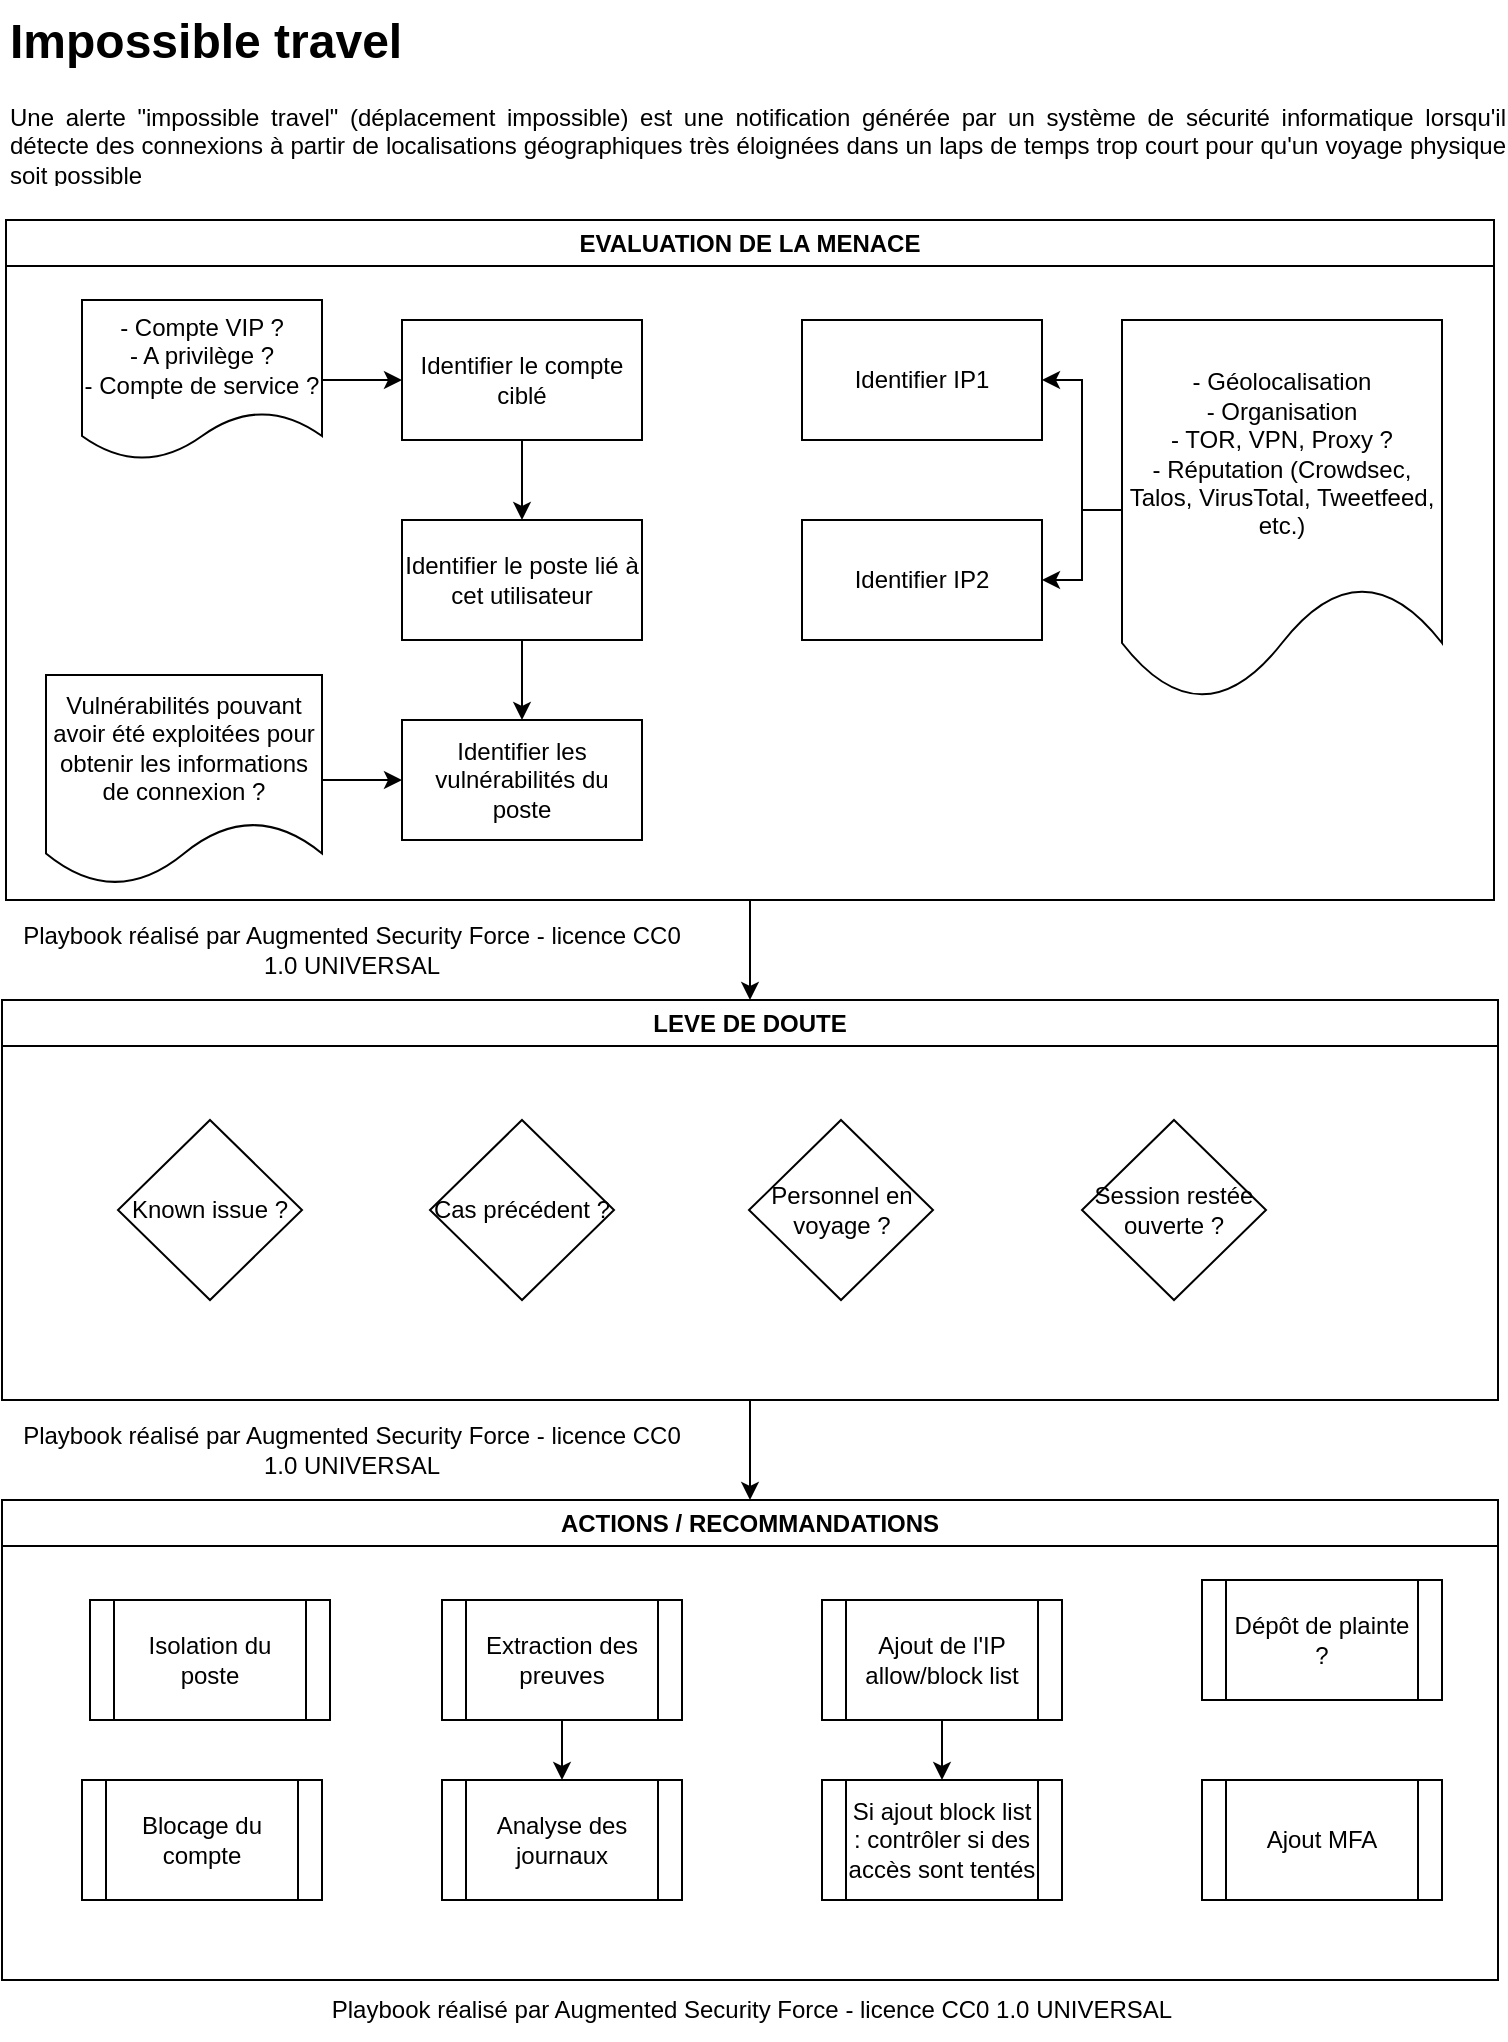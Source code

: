 <mxfile version="24.4.13" type="device">
  <diagram name="Page-1" id="CjLOe4V9ebsm1JbyDw8e">
    <mxGraphModel dx="2033" dy="1118" grid="1" gridSize="10" guides="1" tooltips="1" connect="1" arrows="1" fold="1" page="1" pageScale="1" pageWidth="827" pageHeight="1169" math="0" shadow="0">
      <root>
        <mxCell id="0" />
        <mxCell id="1" parent="0" />
        <mxCell id="uL-nkyylZmNSroSCcU0p-44" value="" style="edgeStyle=orthogonalEdgeStyle;rounded=0;orthogonalLoop=1;jettySize=auto;html=1;" edge="1" parent="1" source="uL-nkyylZmNSroSCcU0p-2" target="uL-nkyylZmNSroSCcU0p-3">
          <mxGeometry relative="1" as="geometry" />
        </mxCell>
        <mxCell id="uL-nkyylZmNSroSCcU0p-2" value="Identifier le compte ciblé" style="rounded=0;whiteSpace=wrap;html=1;" vertex="1" parent="1">
          <mxGeometry x="240" y="190" width="120" height="60" as="geometry" />
        </mxCell>
        <mxCell id="uL-nkyylZmNSroSCcU0p-9" value="" style="edgeStyle=orthogonalEdgeStyle;rounded=0;orthogonalLoop=1;jettySize=auto;html=1;" edge="1" parent="1" source="uL-nkyylZmNSroSCcU0p-3" target="uL-nkyylZmNSroSCcU0p-8">
          <mxGeometry relative="1" as="geometry" />
        </mxCell>
        <mxCell id="uL-nkyylZmNSroSCcU0p-3" value="Identifier le poste lié à cet utilisateur" style="rounded=0;whiteSpace=wrap;html=1;" vertex="1" parent="1">
          <mxGeometry x="240" y="290" width="120" height="60" as="geometry" />
        </mxCell>
        <mxCell id="uL-nkyylZmNSroSCcU0p-4" value="Identifier IP1" style="rounded=0;whiteSpace=wrap;html=1;" vertex="1" parent="1">
          <mxGeometry x="440" y="190" width="120" height="60" as="geometry" />
        </mxCell>
        <mxCell id="uL-nkyylZmNSroSCcU0p-5" value="Identifier IP2" style="rounded=0;whiteSpace=wrap;html=1;" vertex="1" parent="1">
          <mxGeometry x="440" y="290" width="120" height="60" as="geometry" />
        </mxCell>
        <mxCell id="uL-nkyylZmNSroSCcU0p-12" style="edgeStyle=orthogonalEdgeStyle;rounded=0;orthogonalLoop=1;jettySize=auto;html=1;entryX=0;entryY=0.5;entryDx=0;entryDy=0;" edge="1" parent="1" source="uL-nkyylZmNSroSCcU0p-6" target="uL-nkyylZmNSroSCcU0p-2">
          <mxGeometry relative="1" as="geometry" />
        </mxCell>
        <mxCell id="uL-nkyylZmNSroSCcU0p-13" style="edgeStyle=orthogonalEdgeStyle;rounded=0;orthogonalLoop=1;jettySize=auto;html=1;entryX=1;entryY=0.5;entryDx=0;entryDy=0;" edge="1" parent="1" source="uL-nkyylZmNSroSCcU0p-7" target="uL-nkyylZmNSroSCcU0p-4">
          <mxGeometry relative="1" as="geometry" />
        </mxCell>
        <mxCell id="uL-nkyylZmNSroSCcU0p-14" style="edgeStyle=orthogonalEdgeStyle;rounded=0;orthogonalLoop=1;jettySize=auto;html=1;entryX=1;entryY=0.5;entryDx=0;entryDy=0;" edge="1" parent="1" source="uL-nkyylZmNSroSCcU0p-7" target="uL-nkyylZmNSroSCcU0p-5">
          <mxGeometry relative="1" as="geometry" />
        </mxCell>
        <mxCell id="uL-nkyylZmNSroSCcU0p-7" value="- Géolocalisation&lt;br&gt;- Organisation&lt;br&gt;- TOR, VPN, Proxy ?&lt;br&gt;- Réputation (Crowdsec, Talos, VirusTotal, Tweetfeed, etc.)" style="shape=document;whiteSpace=wrap;html=1;boundedLbl=1;" vertex="1" parent="1">
          <mxGeometry x="600" y="190" width="160" height="190" as="geometry" />
        </mxCell>
        <mxCell id="uL-nkyylZmNSroSCcU0p-8" value="Identifier les vulnérabilités du poste" style="rounded=0;whiteSpace=wrap;html=1;" vertex="1" parent="1">
          <mxGeometry x="240" y="390" width="120" height="60" as="geometry" />
        </mxCell>
        <mxCell id="uL-nkyylZmNSroSCcU0p-17" style="edgeStyle=orthogonalEdgeStyle;rounded=0;orthogonalLoop=1;jettySize=auto;html=1;entryX=0.5;entryY=0;entryDx=0;entryDy=0;" edge="1" parent="1" source="uL-nkyylZmNSroSCcU0p-10" target="uL-nkyylZmNSroSCcU0p-15">
          <mxGeometry relative="1" as="geometry" />
        </mxCell>
        <mxCell id="uL-nkyylZmNSroSCcU0p-10" value="EVALUATION DE LA MENACE" style="swimlane;whiteSpace=wrap;html=1;" vertex="1" parent="1">
          <mxGeometry x="42" y="140" width="744" height="340" as="geometry" />
        </mxCell>
        <mxCell id="uL-nkyylZmNSroSCcU0p-6" value="- Compte VIP ? &lt;br&gt;- A privilège ? &lt;br&gt;- Compte de service ?" style="shape=document;whiteSpace=wrap;html=1;boundedLbl=1;" vertex="1" parent="uL-nkyylZmNSroSCcU0p-10">
          <mxGeometry x="38" y="40" width="120" height="80" as="geometry" />
        </mxCell>
        <mxCell id="uL-nkyylZmNSroSCcU0p-41" value="Vulnérabilités pouvant avoir été exploitées pour obtenir les informations de connexion ?" style="shape=document;whiteSpace=wrap;html=1;boundedLbl=1;" vertex="1" parent="uL-nkyylZmNSroSCcU0p-10">
          <mxGeometry x="20" y="227.5" width="138" height="105" as="geometry" />
        </mxCell>
        <mxCell id="uL-nkyylZmNSroSCcU0p-26" style="edgeStyle=orthogonalEdgeStyle;rounded=0;orthogonalLoop=1;jettySize=auto;html=1;entryX=0.5;entryY=0;entryDx=0;entryDy=0;" edge="1" parent="1" source="uL-nkyylZmNSroSCcU0p-15" target="uL-nkyylZmNSroSCcU0p-21">
          <mxGeometry relative="1" as="geometry" />
        </mxCell>
        <mxCell id="uL-nkyylZmNSroSCcU0p-15" value="LEVE DE DOUTE" style="swimlane;whiteSpace=wrap;html=1;" vertex="1" parent="1">
          <mxGeometry x="40" y="530" width="748" height="200" as="geometry" />
        </mxCell>
        <mxCell id="uL-nkyylZmNSroSCcU0p-16" value="Known issue ?" style="rhombus;whiteSpace=wrap;html=1;" vertex="1" parent="uL-nkyylZmNSroSCcU0p-15">
          <mxGeometry x="58" y="60" width="92" height="90" as="geometry" />
        </mxCell>
        <mxCell id="uL-nkyylZmNSroSCcU0p-18" value="Cas précédent ?" style="rhombus;whiteSpace=wrap;html=1;" vertex="1" parent="uL-nkyylZmNSroSCcU0p-15">
          <mxGeometry x="214" y="60" width="92" height="90" as="geometry" />
        </mxCell>
        <mxCell id="uL-nkyylZmNSroSCcU0p-19" value="Personnel en voyage ?" style="rhombus;whiteSpace=wrap;html=1;" vertex="1" parent="uL-nkyylZmNSroSCcU0p-15">
          <mxGeometry x="373.5" y="60" width="92" height="90" as="geometry" />
        </mxCell>
        <mxCell id="uL-nkyylZmNSroSCcU0p-20" value="Session restée ouverte ?" style="rhombus;whiteSpace=wrap;html=1;" vertex="1" parent="uL-nkyylZmNSroSCcU0p-15">
          <mxGeometry x="540" y="60" width="92" height="90" as="geometry" />
        </mxCell>
        <mxCell id="uL-nkyylZmNSroSCcU0p-21" value="ACTIONS / RECOMMANDATIONS" style="swimlane;whiteSpace=wrap;html=1;" vertex="1" parent="1">
          <mxGeometry x="40" y="780" width="748" height="240" as="geometry" />
        </mxCell>
        <mxCell id="uL-nkyylZmNSroSCcU0p-27" value="Isolation du poste" style="shape=process;whiteSpace=wrap;html=1;backgroundOutline=1;" vertex="1" parent="uL-nkyylZmNSroSCcU0p-21">
          <mxGeometry x="44" y="50" width="120" height="60" as="geometry" />
        </mxCell>
        <mxCell id="uL-nkyylZmNSroSCcU0p-28" value="Blocage du compte" style="shape=process;whiteSpace=wrap;html=1;backgroundOutline=1;" vertex="1" parent="uL-nkyylZmNSroSCcU0p-21">
          <mxGeometry x="40" y="140" width="120" height="60" as="geometry" />
        </mxCell>
        <mxCell id="uL-nkyylZmNSroSCcU0p-35" value="" style="edgeStyle=orthogonalEdgeStyle;rounded=0;orthogonalLoop=1;jettySize=auto;html=1;" edge="1" parent="uL-nkyylZmNSroSCcU0p-21" source="uL-nkyylZmNSroSCcU0p-29" target="uL-nkyylZmNSroSCcU0p-34">
          <mxGeometry relative="1" as="geometry" />
        </mxCell>
        <mxCell id="uL-nkyylZmNSroSCcU0p-29" value="Ajout de l&#39;IP allow/block list" style="shape=process;whiteSpace=wrap;html=1;backgroundOutline=1;" vertex="1" parent="uL-nkyylZmNSroSCcU0p-21">
          <mxGeometry x="410" y="50" width="120" height="60" as="geometry" />
        </mxCell>
        <mxCell id="uL-nkyylZmNSroSCcU0p-33" value="" style="edgeStyle=orthogonalEdgeStyle;rounded=0;orthogonalLoop=1;jettySize=auto;html=1;" edge="1" parent="uL-nkyylZmNSroSCcU0p-21" source="uL-nkyylZmNSroSCcU0p-30" target="uL-nkyylZmNSroSCcU0p-32">
          <mxGeometry relative="1" as="geometry" />
        </mxCell>
        <mxCell id="uL-nkyylZmNSroSCcU0p-30" value="Extraction des preuves" style="shape=process;whiteSpace=wrap;html=1;backgroundOutline=1;" vertex="1" parent="uL-nkyylZmNSroSCcU0p-21">
          <mxGeometry x="220" y="50" width="120" height="60" as="geometry" />
        </mxCell>
        <mxCell id="uL-nkyylZmNSroSCcU0p-31" value="Dépôt de plainte ?" style="shape=process;whiteSpace=wrap;html=1;backgroundOutline=1;" vertex="1" parent="uL-nkyylZmNSroSCcU0p-21">
          <mxGeometry x="600" y="40" width="120" height="60" as="geometry" />
        </mxCell>
        <mxCell id="uL-nkyylZmNSroSCcU0p-32" value="Analyse des journaux" style="shape=process;whiteSpace=wrap;html=1;backgroundOutline=1;" vertex="1" parent="uL-nkyylZmNSroSCcU0p-21">
          <mxGeometry x="220" y="140" width="120" height="60" as="geometry" />
        </mxCell>
        <mxCell id="uL-nkyylZmNSroSCcU0p-34" value="Si ajout block list : contrôler si des accès sont tentés" style="shape=process;whiteSpace=wrap;html=1;backgroundOutline=1;" vertex="1" parent="uL-nkyylZmNSroSCcU0p-21">
          <mxGeometry x="410" y="140" width="120" height="60" as="geometry" />
        </mxCell>
        <mxCell id="uL-nkyylZmNSroSCcU0p-36" value="Ajout MFA" style="shape=process;whiteSpace=wrap;html=1;backgroundOutline=1;" vertex="1" parent="uL-nkyylZmNSroSCcU0p-21">
          <mxGeometry x="600" y="140" width="120" height="60" as="geometry" />
        </mxCell>
        <mxCell id="uL-nkyylZmNSroSCcU0p-37" value="Playbook réalisé par Augmented Security Force - licence&amp;nbsp;CC0 1.0 UNIVERSAL" style="text;html=1;align=center;verticalAlign=middle;whiteSpace=wrap;rounded=0;" vertex="1" parent="1">
          <mxGeometry x="40" y="1020" width="750" height="30" as="geometry" />
        </mxCell>
        <mxCell id="uL-nkyylZmNSroSCcU0p-38" value="Playbook réalisé par Augmented Security Force - licence&amp;nbsp;CC0 1.0 UNIVERSAL" style="text;html=1;align=center;verticalAlign=middle;whiteSpace=wrap;rounded=0;" vertex="1" parent="1">
          <mxGeometry x="40" y="490" width="350" height="30" as="geometry" />
        </mxCell>
        <mxCell id="uL-nkyylZmNSroSCcU0p-39" value="Playbook réalisé par Augmented Security Force - licence&amp;nbsp;CC0 1.0 UNIVERSAL" style="text;html=1;align=center;verticalAlign=middle;whiteSpace=wrap;rounded=0;" vertex="1" parent="1">
          <mxGeometry x="40" y="740" width="350" height="30" as="geometry" />
        </mxCell>
        <mxCell id="uL-nkyylZmNSroSCcU0p-40" value="&lt;h1 style=&quot;margin-top: 0px;&quot;&gt;Impossible travel&lt;/h1&gt;&lt;p style=&quot;text-align: justify;&quot;&gt;Une alerte &quot;impossible travel&quot; (déplacement impossible) est une notification générée par un système de sécurité informatique lorsqu&#39;il détecte des connexions à partir de localisations géographiques très éloignées dans un laps de temps trop court pour qu&#39;un voyage physique soit possible&lt;/p&gt;" style="text;html=1;whiteSpace=wrap;overflow=hidden;rounded=0;" vertex="1" parent="1">
          <mxGeometry x="42" y="30" width="750" height="90" as="geometry" />
        </mxCell>
        <mxCell id="uL-nkyylZmNSroSCcU0p-43" style="edgeStyle=orthogonalEdgeStyle;rounded=0;orthogonalLoop=1;jettySize=auto;html=1;entryX=0;entryY=0.5;entryDx=0;entryDy=0;" edge="1" parent="1" source="uL-nkyylZmNSroSCcU0p-41" target="uL-nkyylZmNSroSCcU0p-8">
          <mxGeometry relative="1" as="geometry" />
        </mxCell>
      </root>
    </mxGraphModel>
  </diagram>
</mxfile>
